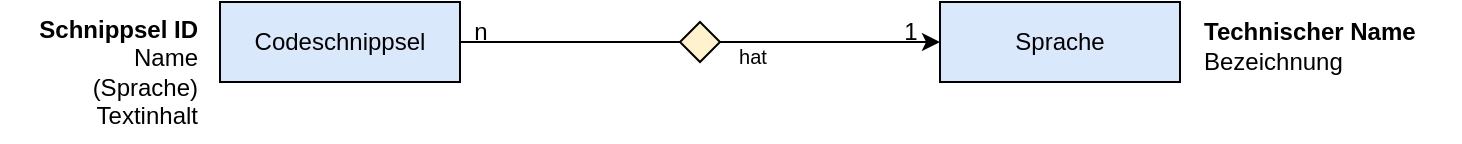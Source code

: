 <mxfile version="23.1.6" type="device">
  <diagram name="Seite-1" id="olzVaGis4nsVIcLEO0Mk">
    <mxGraphModel dx="1432" dy="764" grid="1" gridSize="10" guides="1" tooltips="1" connect="1" arrows="1" fold="1" page="0" pageScale="1" pageWidth="827" pageHeight="1169" math="0" shadow="0">
      <root>
        <mxCell id="0" />
        <mxCell id="1" parent="0" />
        <mxCell id="o4fX9G1XR78Njr48sm4R-1" value="Sprache" style="rounded=0;whiteSpace=wrap;html=1;fillColor=#dae8fc;strokeColor=#000000;" parent="1" vertex="1">
          <mxGeometry x="520" y="240" width="120" height="40" as="geometry" />
        </mxCell>
        <mxCell id="o4fX9G1XR78Njr48sm4R-2" value="&lt;div&gt;&lt;b&gt;Technischer Name&lt;/b&gt;&lt;/div&gt;&lt;div&gt;Bezeichnung&lt;br&gt;&lt;/div&gt;" style="text;html=1;align=left;verticalAlign=middle;resizable=0;points=[];autosize=1;strokeColor=none;fillColor=none;" parent="1" vertex="1">
          <mxGeometry x="650" y="242" width="130" height="40" as="geometry" />
        </mxCell>
        <mxCell id="o4fX9G1XR78Njr48sm4R-6" style="edgeStyle=orthogonalEdgeStyle;rounded=0;orthogonalLoop=1;jettySize=auto;html=1;exitX=1;exitY=0.5;exitDx=0;exitDy=0;entryX=0;entryY=0.5;entryDx=0;entryDy=0;endArrow=none;endFill=0;" parent="1" source="o4fX9G1XR78Njr48sm4R-3" target="o4fX9G1XR78Njr48sm4R-5" edge="1">
          <mxGeometry relative="1" as="geometry" />
        </mxCell>
        <mxCell id="o4fX9G1XR78Njr48sm4R-3" value="Codeschnippsel" style="rounded=0;whiteSpace=wrap;html=1;fillColor=#dae8fc;strokeColor=#000000;" parent="1" vertex="1">
          <mxGeometry x="160" y="240" width="120" height="40" as="geometry" />
        </mxCell>
        <mxCell id="o4fX9G1XR78Njr48sm4R-4" value="&lt;div&gt;&lt;b&gt;Schnippsel ID&lt;/b&gt;&lt;/div&gt;&lt;div&gt;Name&lt;/div&gt;&lt;div&gt;(Sprache)&lt;/div&gt;&lt;div&gt;Textinhalt&lt;br&gt;&lt;/div&gt;" style="text;html=1;align=right;verticalAlign=middle;resizable=0;points=[];autosize=1;strokeColor=none;fillColor=none;" parent="1" vertex="1">
          <mxGeometry x="50" y="240" width="100" height="70" as="geometry" />
        </mxCell>
        <mxCell id="o4fX9G1XR78Njr48sm4R-7" style="edgeStyle=orthogonalEdgeStyle;rounded=0;orthogonalLoop=1;jettySize=auto;html=1;exitX=1;exitY=0.5;exitDx=0;exitDy=0;entryX=0;entryY=0.5;entryDx=0;entryDy=0;" parent="1" source="o4fX9G1XR78Njr48sm4R-5" target="o4fX9G1XR78Njr48sm4R-1" edge="1">
          <mxGeometry relative="1" as="geometry" />
        </mxCell>
        <mxCell id="o4fX9G1XR78Njr48sm4R-5" value="" style="rhombus;whiteSpace=wrap;html=1;fillColor=#fff2cc;strokeColor=#000000;" parent="1" vertex="1">
          <mxGeometry x="390" y="250" width="20" height="20" as="geometry" />
        </mxCell>
        <mxCell id="o4fX9G1XR78Njr48sm4R-8" value="n" style="text;html=1;align=center;verticalAlign=middle;resizable=0;points=[];autosize=1;strokeColor=none;fillColor=none;" parent="1" vertex="1">
          <mxGeometry x="275" y="240" width="30" height="30" as="geometry" />
        </mxCell>
        <mxCell id="o4fX9G1XR78Njr48sm4R-9" value="1" style="text;html=1;align=center;verticalAlign=middle;resizable=0;points=[];autosize=1;strokeColor=none;fillColor=none;" parent="1" vertex="1">
          <mxGeometry x="490" y="240" width="30" height="30" as="geometry" />
        </mxCell>
        <mxCell id="o4fX9G1XR78Njr48sm4R-10" value="hat" style="text;html=1;align=center;verticalAlign=middle;resizable=0;points=[];autosize=1;strokeColor=none;fillColor=none;fontSize=10;" parent="1" vertex="1">
          <mxGeometry x="406" y="252" width="40" height="30" as="geometry" />
        </mxCell>
      </root>
    </mxGraphModel>
  </diagram>
</mxfile>
